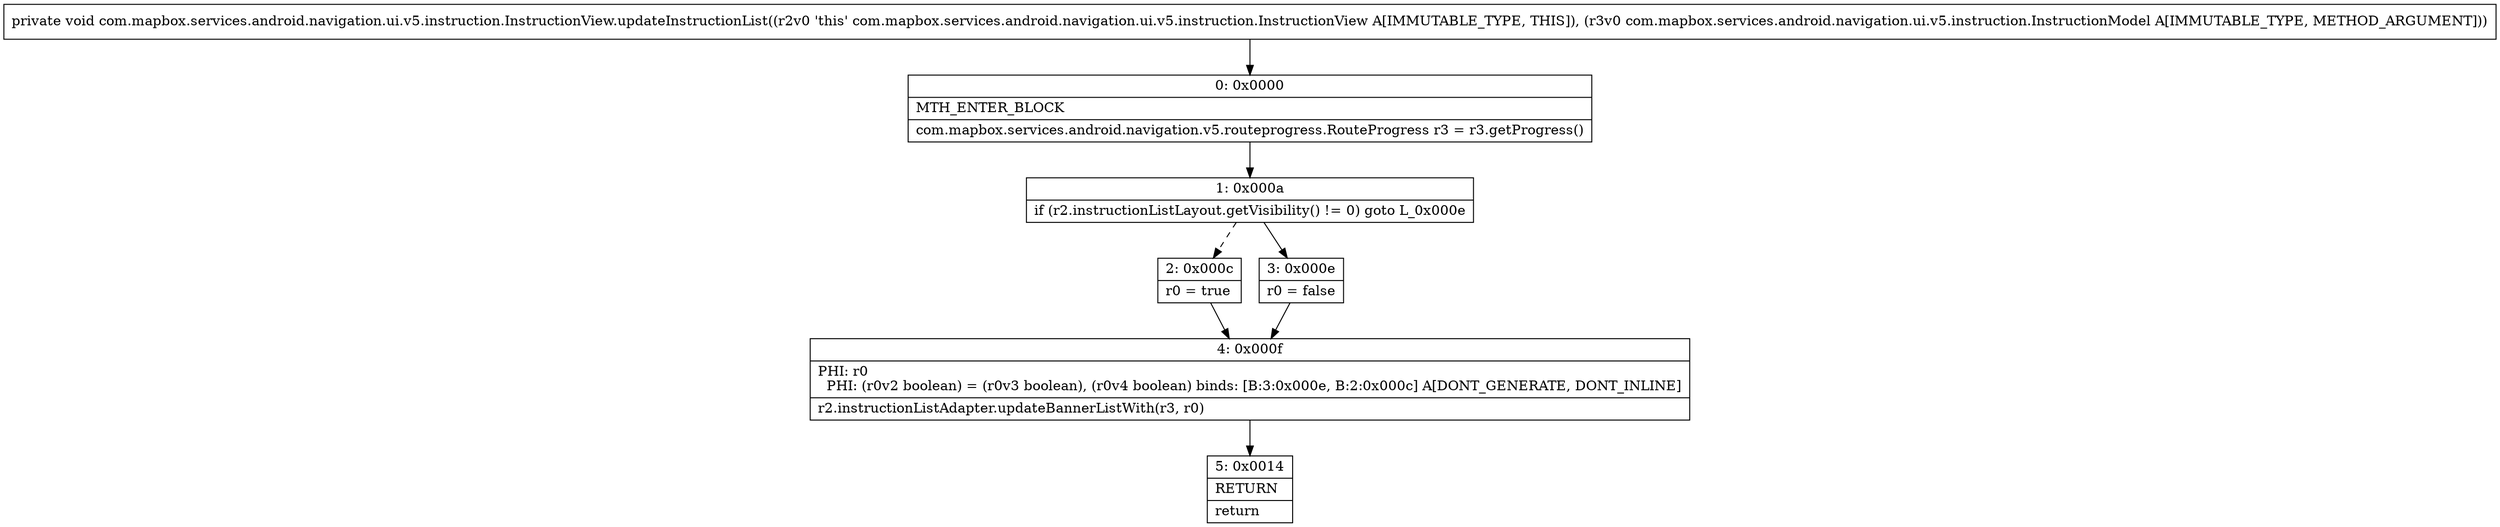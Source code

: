 digraph "CFG forcom.mapbox.services.android.navigation.ui.v5.instruction.InstructionView.updateInstructionList(Lcom\/mapbox\/services\/android\/navigation\/ui\/v5\/instruction\/InstructionModel;)V" {
Node_0 [shape=record,label="{0\:\ 0x0000|MTH_ENTER_BLOCK\l|com.mapbox.services.android.navigation.v5.routeprogress.RouteProgress r3 = r3.getProgress()\l}"];
Node_1 [shape=record,label="{1\:\ 0x000a|if (r2.instructionListLayout.getVisibility() != 0) goto L_0x000e\l}"];
Node_2 [shape=record,label="{2\:\ 0x000c|r0 = true\l}"];
Node_3 [shape=record,label="{3\:\ 0x000e|r0 = false\l}"];
Node_4 [shape=record,label="{4\:\ 0x000f|PHI: r0 \l  PHI: (r0v2 boolean) = (r0v3 boolean), (r0v4 boolean) binds: [B:3:0x000e, B:2:0x000c] A[DONT_GENERATE, DONT_INLINE]\l|r2.instructionListAdapter.updateBannerListWith(r3, r0)\l}"];
Node_5 [shape=record,label="{5\:\ 0x0014|RETURN\l|return\l}"];
MethodNode[shape=record,label="{private void com.mapbox.services.android.navigation.ui.v5.instruction.InstructionView.updateInstructionList((r2v0 'this' com.mapbox.services.android.navigation.ui.v5.instruction.InstructionView A[IMMUTABLE_TYPE, THIS]), (r3v0 com.mapbox.services.android.navigation.ui.v5.instruction.InstructionModel A[IMMUTABLE_TYPE, METHOD_ARGUMENT])) }"];
MethodNode -> Node_0;
Node_0 -> Node_1;
Node_1 -> Node_2[style=dashed];
Node_1 -> Node_3;
Node_2 -> Node_4;
Node_3 -> Node_4;
Node_4 -> Node_5;
}

